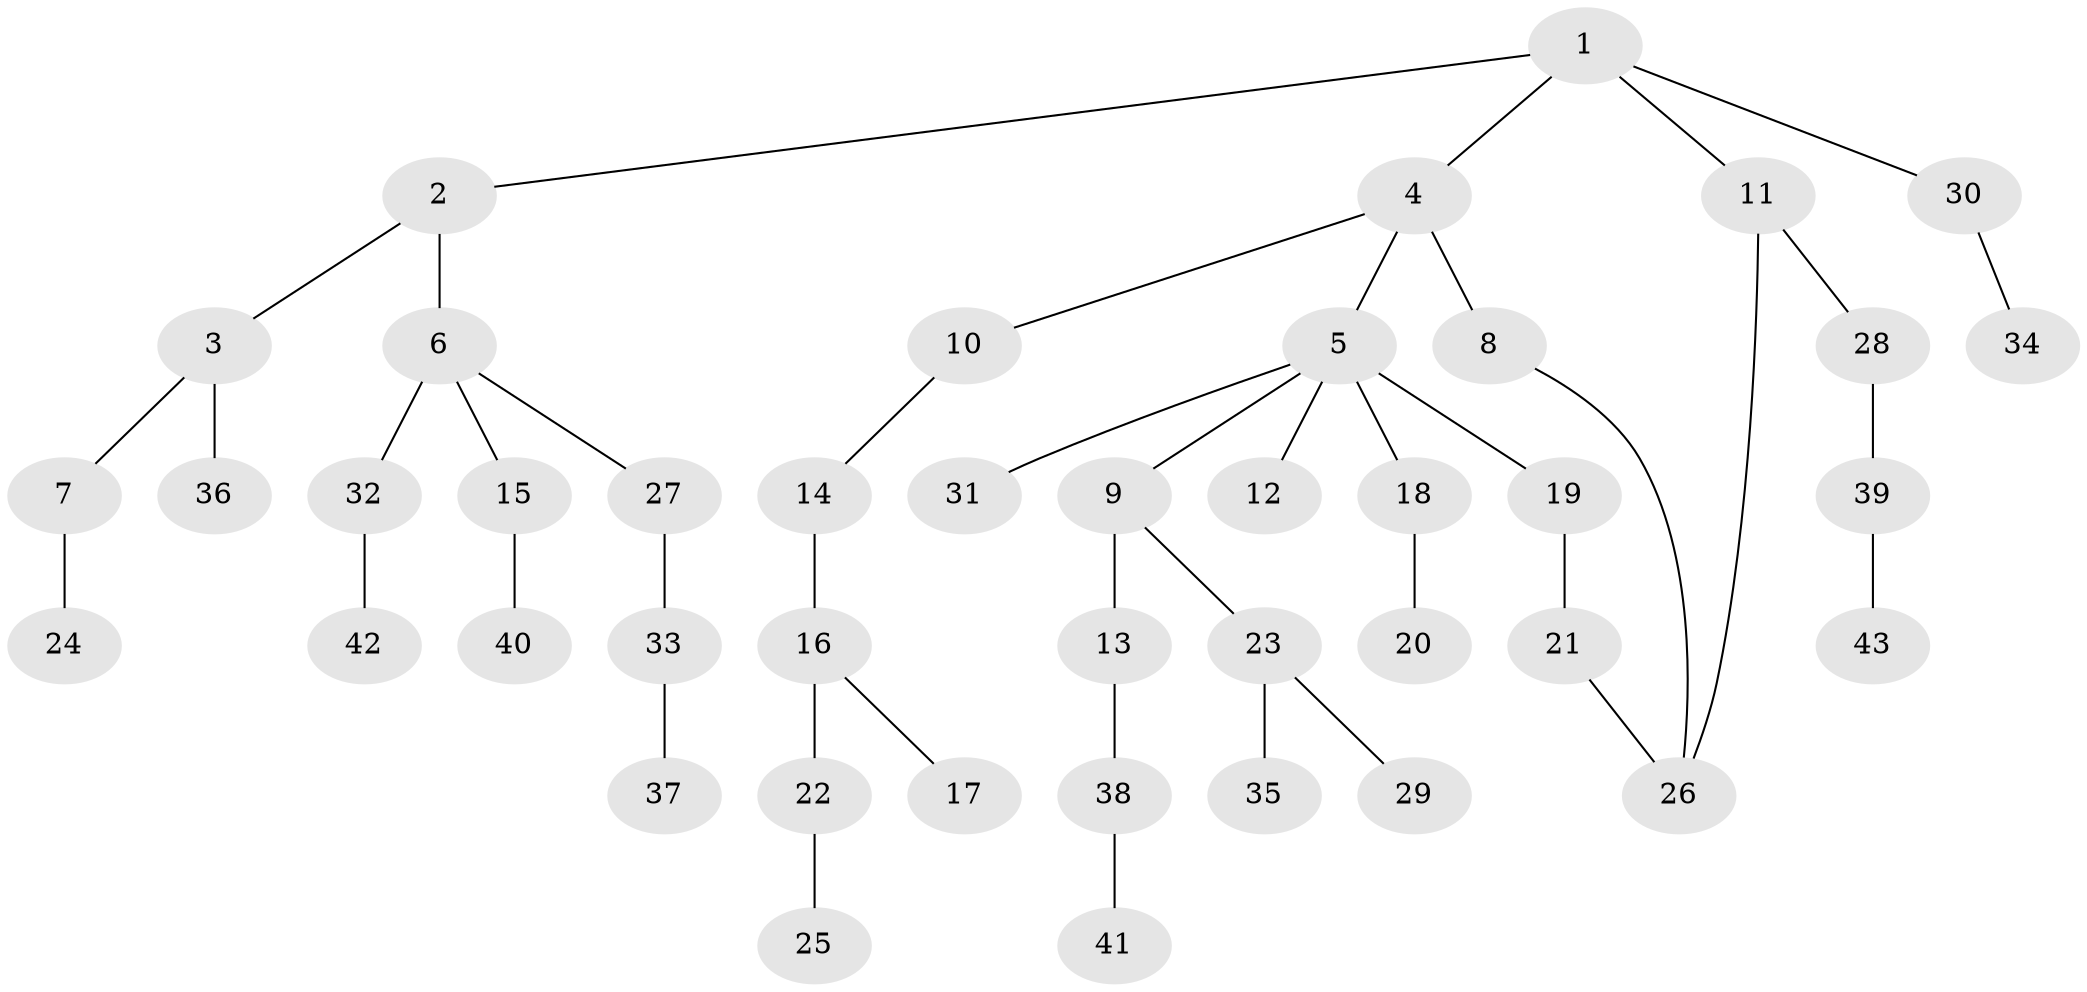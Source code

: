 // original degree distribution, {5: 0.023255813953488372, 4: 0.10465116279069768, 3: 0.16279069767441862, 6: 0.011627906976744186, 2: 0.23255813953488372, 1: 0.46511627906976744}
// Generated by graph-tools (version 1.1) at 2025/48/03/04/25 22:48:44]
// undirected, 43 vertices, 44 edges
graph export_dot {
  node [color=gray90,style=filled];
  1;
  2;
  3;
  4;
  5;
  6;
  7;
  8;
  9;
  10;
  11;
  12;
  13;
  14;
  15;
  16;
  17;
  18;
  19;
  20;
  21;
  22;
  23;
  24;
  25;
  26;
  27;
  28;
  29;
  30;
  31;
  32;
  33;
  34;
  35;
  36;
  37;
  38;
  39;
  40;
  41;
  42;
  43;
  1 -- 2 [weight=1.0];
  1 -- 4 [weight=1.0];
  1 -- 11 [weight=1.0];
  1 -- 30 [weight=1.0];
  2 -- 3 [weight=1.0];
  2 -- 6 [weight=1.0];
  3 -- 7 [weight=1.0];
  3 -- 36 [weight=1.0];
  4 -- 5 [weight=2.0];
  4 -- 8 [weight=2.0];
  4 -- 10 [weight=1.0];
  5 -- 9 [weight=1.0];
  5 -- 12 [weight=1.0];
  5 -- 18 [weight=1.0];
  5 -- 19 [weight=1.0];
  5 -- 31 [weight=1.0];
  6 -- 15 [weight=1.0];
  6 -- 27 [weight=1.0];
  6 -- 32 [weight=2.0];
  7 -- 24 [weight=1.0];
  8 -- 26 [weight=1.0];
  9 -- 13 [weight=1.0];
  9 -- 23 [weight=1.0];
  10 -- 14 [weight=1.0];
  11 -- 26 [weight=1.0];
  11 -- 28 [weight=1.0];
  13 -- 38 [weight=2.0];
  14 -- 16 [weight=1.0];
  15 -- 40 [weight=1.0];
  16 -- 17 [weight=1.0];
  16 -- 22 [weight=1.0];
  18 -- 20 [weight=1.0];
  19 -- 21 [weight=1.0];
  21 -- 26 [weight=1.0];
  22 -- 25 [weight=1.0];
  23 -- 29 [weight=1.0];
  23 -- 35 [weight=1.0];
  27 -- 33 [weight=1.0];
  28 -- 39 [weight=1.0];
  30 -- 34 [weight=1.0];
  32 -- 42 [weight=1.0];
  33 -- 37 [weight=1.0];
  38 -- 41 [weight=1.0];
  39 -- 43 [weight=1.0];
}
